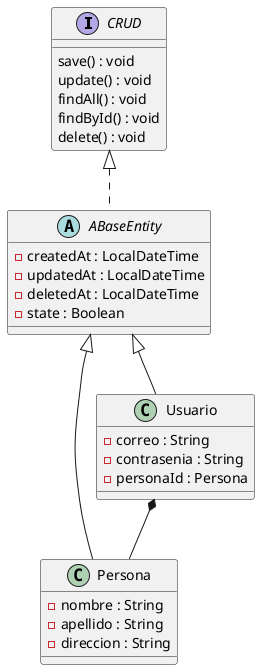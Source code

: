 @startuml
interface CRUD{
    save() : void
    update() : void
    findAll() : void
    findById() : void
    delete() : void
}
abstract class ABaseEntity implements CRUD{
    - createdAt : LocalDateTime
    - updatedAt : LocalDateTime
    - deletedAt : LocalDateTime
    - state : Boolean
}
class Persona extends ABaseEntity{
    - nombre : String
    - apellido : String
    - direccion : String
}
class Usuario extends ABaseEntity{
    - correo : String
    - contrasenia : String
    - personaId : Persona 
}
Usuario *-- Persona
@enduml